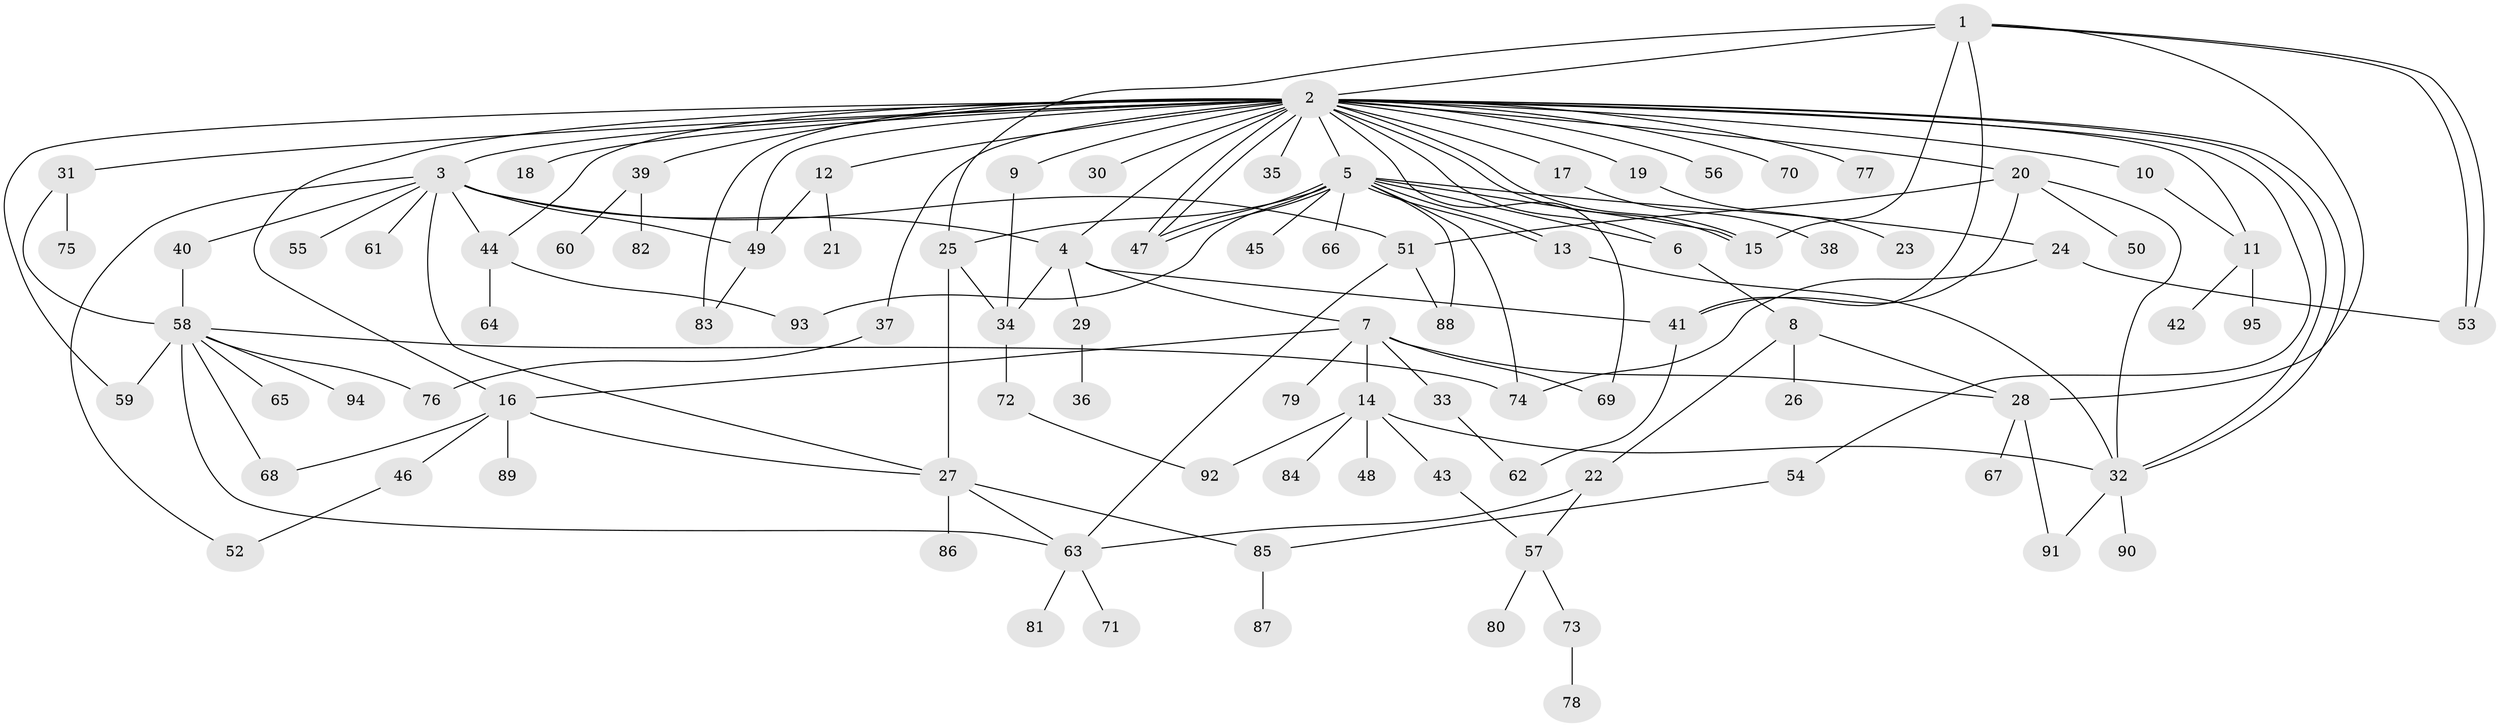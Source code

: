 // Generated by graph-tools (version 1.1) at 2025/11/02/27/25 16:11:15]
// undirected, 95 vertices, 143 edges
graph export_dot {
graph [start="1"]
  node [color=gray90,style=filled];
  1;
  2;
  3;
  4;
  5;
  6;
  7;
  8;
  9;
  10;
  11;
  12;
  13;
  14;
  15;
  16;
  17;
  18;
  19;
  20;
  21;
  22;
  23;
  24;
  25;
  26;
  27;
  28;
  29;
  30;
  31;
  32;
  33;
  34;
  35;
  36;
  37;
  38;
  39;
  40;
  41;
  42;
  43;
  44;
  45;
  46;
  47;
  48;
  49;
  50;
  51;
  52;
  53;
  54;
  55;
  56;
  57;
  58;
  59;
  60;
  61;
  62;
  63;
  64;
  65;
  66;
  67;
  68;
  69;
  70;
  71;
  72;
  73;
  74;
  75;
  76;
  77;
  78;
  79;
  80;
  81;
  82;
  83;
  84;
  85;
  86;
  87;
  88;
  89;
  90;
  91;
  92;
  93;
  94;
  95;
  1 -- 2;
  1 -- 15;
  1 -- 25;
  1 -- 28;
  1 -- 41;
  1 -- 53;
  1 -- 53;
  2 -- 3;
  2 -- 4;
  2 -- 5;
  2 -- 6;
  2 -- 9;
  2 -- 10;
  2 -- 11;
  2 -- 12;
  2 -- 15;
  2 -- 15;
  2 -- 16;
  2 -- 17;
  2 -- 18;
  2 -- 19;
  2 -- 20;
  2 -- 30;
  2 -- 31;
  2 -- 32;
  2 -- 32;
  2 -- 35;
  2 -- 37;
  2 -- 39;
  2 -- 44;
  2 -- 47;
  2 -- 47;
  2 -- 49;
  2 -- 54;
  2 -- 56;
  2 -- 59;
  2 -- 69;
  2 -- 70;
  2 -- 77;
  2 -- 83;
  3 -- 4;
  3 -- 27;
  3 -- 40;
  3 -- 44;
  3 -- 49;
  3 -- 51;
  3 -- 52;
  3 -- 55;
  3 -- 61;
  4 -- 7;
  4 -- 29;
  4 -- 34;
  4 -- 41;
  5 -- 6;
  5 -- 13;
  5 -- 13;
  5 -- 15;
  5 -- 24;
  5 -- 25;
  5 -- 45;
  5 -- 47;
  5 -- 47;
  5 -- 66;
  5 -- 74;
  5 -- 88;
  5 -- 93;
  6 -- 8;
  7 -- 14;
  7 -- 16;
  7 -- 28;
  7 -- 33;
  7 -- 69;
  7 -- 79;
  8 -- 22;
  8 -- 26;
  8 -- 28;
  9 -- 34;
  10 -- 11;
  11 -- 42;
  11 -- 95;
  12 -- 21;
  12 -- 49;
  13 -- 32;
  14 -- 32;
  14 -- 43;
  14 -- 48;
  14 -- 84;
  14 -- 92;
  16 -- 27;
  16 -- 46;
  16 -- 68;
  16 -- 89;
  17 -- 38;
  19 -- 23;
  20 -- 32;
  20 -- 41;
  20 -- 50;
  20 -- 51;
  22 -- 57;
  22 -- 63;
  24 -- 53;
  24 -- 74;
  25 -- 27;
  25 -- 34;
  27 -- 63;
  27 -- 85;
  27 -- 86;
  28 -- 67;
  28 -- 91;
  29 -- 36;
  31 -- 58;
  31 -- 75;
  32 -- 90;
  32 -- 91;
  33 -- 62;
  34 -- 72;
  37 -- 76;
  39 -- 60;
  39 -- 82;
  40 -- 58;
  41 -- 62;
  43 -- 57;
  44 -- 64;
  44 -- 93;
  46 -- 52;
  49 -- 83;
  51 -- 63;
  51 -- 88;
  54 -- 85;
  57 -- 73;
  57 -- 80;
  58 -- 59;
  58 -- 63;
  58 -- 65;
  58 -- 68;
  58 -- 74;
  58 -- 76;
  58 -- 94;
  63 -- 71;
  63 -- 81;
  72 -- 92;
  73 -- 78;
  85 -- 87;
}
